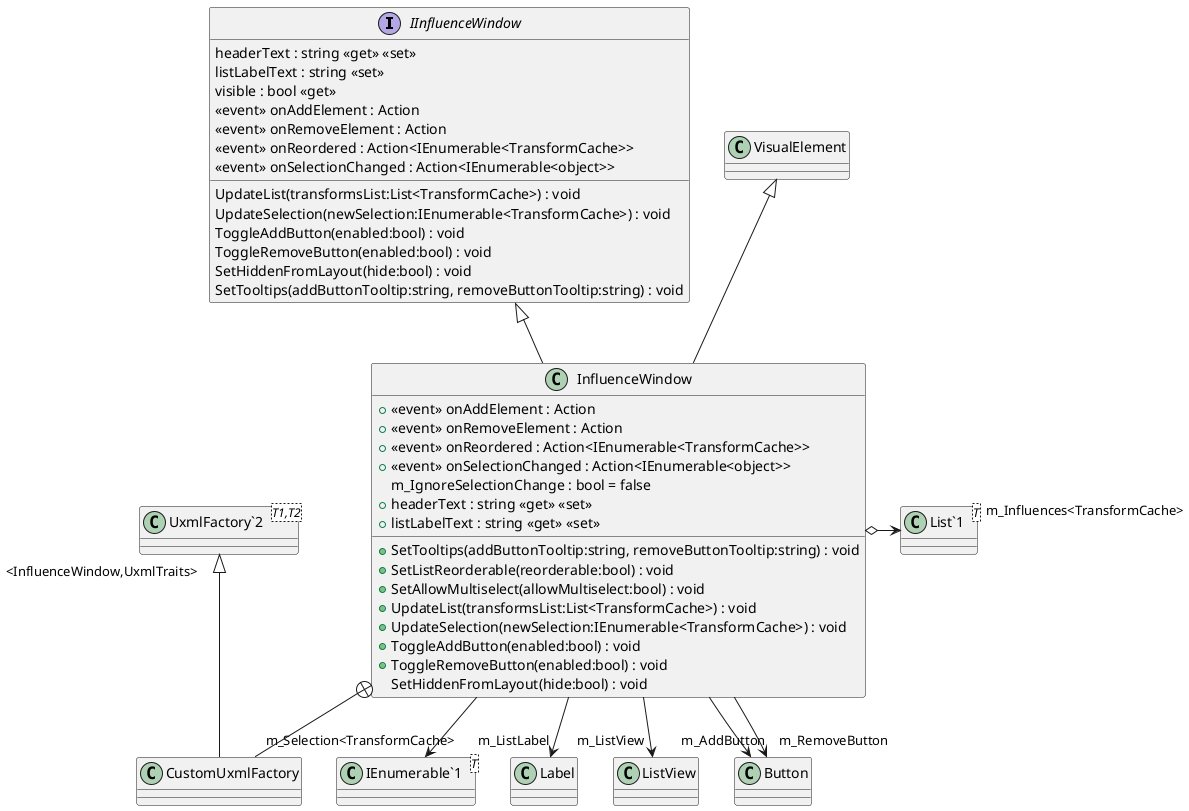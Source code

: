 @startuml
interface IInfluenceWindow {
    UpdateList(transformsList:List<TransformCache>) : void
    UpdateSelection(newSelection:IEnumerable<TransformCache>) : void
    ToggleAddButton(enabled:bool) : void
    ToggleRemoveButton(enabled:bool) : void
    headerText : string <<get>> <<set>>
    listLabelText : string <<set>>
    SetHiddenFromLayout(hide:bool) : void
    SetTooltips(addButtonTooltip:string, removeButtonTooltip:string) : void
    visible : bool <<get>>
     <<event>> onAddElement : Action 
     <<event>> onRemoveElement : Action 
     <<event>> onReordered : Action<IEnumerable<TransformCache>> 
     <<event>> onSelectionChanged : Action<IEnumerable<object>> 
}
class InfluenceWindow {
    +  <<event>> onAddElement : Action 
    +  <<event>> onRemoveElement : Action 
    +  <<event>> onReordered : Action<IEnumerable<TransformCache>> 
    +  <<event>> onSelectionChanged : Action<IEnumerable<object>> 
    m_IgnoreSelectionChange : bool = false
    + headerText : string <<get>> <<set>>
    + listLabelText : string <<get>> <<set>>
    + SetTooltips(addButtonTooltip:string, removeButtonTooltip:string) : void
    + SetListReorderable(reorderable:bool) : void
    + SetAllowMultiselect(allowMultiselect:bool) : void
    + UpdateList(transformsList:List<TransformCache>) : void
    + UpdateSelection(newSelection:IEnumerable<TransformCache>) : void
    + ToggleAddButton(enabled:bool) : void
    + ToggleRemoveButton(enabled:bool) : void
    SetHiddenFromLayout(hide:bool) : void
}
class CustomUxmlFactory {
}
class "IEnumerable`1"<T> {
}
class "List`1"<T> {
}
class "UxmlFactory`2"<T1,T2> {
}
VisualElement <|-- InfluenceWindow
IInfluenceWindow <|-- InfluenceWindow
InfluenceWindow --> "m_ListLabel" Label
InfluenceWindow --> "m_Selection<TransformCache>" "IEnumerable`1"
InfluenceWindow --> "m_ListView" ListView
InfluenceWindow o-> "m_Influences<TransformCache>" "List`1"
InfluenceWindow --> "m_AddButton" Button
InfluenceWindow --> "m_RemoveButton" Button
InfluenceWindow +-- CustomUxmlFactory
"UxmlFactory`2" "<InfluenceWindow,UxmlTraits>" <|-- CustomUxmlFactory
@enduml
